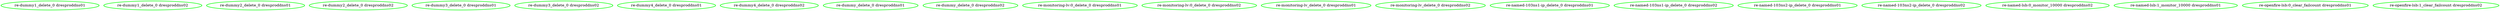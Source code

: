 digraph "g" {
"re-dummy1_delete_0 dresproddns01" [ style=bold color="green" fontcolor="black"]
"re-dummy1_delete_0 dresproddns02" [ style=bold color="green" fontcolor="black"]
"re-dummy2_delete_0 dresproddns01" [ style=bold color="green" fontcolor="black"]
"re-dummy2_delete_0 dresproddns02" [ style=bold color="green" fontcolor="black"]
"re-dummy3_delete_0 dresproddns01" [ style=bold color="green" fontcolor="black"]
"re-dummy3_delete_0 dresproddns02" [ style=bold color="green" fontcolor="black"]
"re-dummy4_delete_0 dresproddns01" [ style=bold color="green" fontcolor="black"]
"re-dummy4_delete_0 dresproddns02" [ style=bold color="green" fontcolor="black"]
"re-dummy_delete_0 dresproddns01" [ style=bold color="green" fontcolor="black"]
"re-dummy_delete_0 dresproddns02" [ style=bold color="green" fontcolor="black"]
"re-monitoring-lv:0_delete_0 dresproddns01" [ style=bold color="green" fontcolor="black"]
"re-monitoring-lv:0_delete_0 dresproddns02" [ style=bold color="green" fontcolor="black"]
"re-monitoring-lv_delete_0 dresproddns01" [ style=bold color="green" fontcolor="black"]
"re-monitoring-lv_delete_0 dresproddns02" [ style=bold color="green" fontcolor="black"]
"re-named-103ns1-ip_delete_0 dresproddns01" [ style=bold color="green" fontcolor="black"]
"re-named-103ns1-ip_delete_0 dresproddns02" [ style=bold color="green" fontcolor="black"]
"re-named-103ns2-ip_delete_0 dresproddns01" [ style=bold color="green" fontcolor="black"]
"re-named-103ns2-ip_delete_0 dresproddns02" [ style=bold color="green" fontcolor="black"]
"re-named-lsb:0_monitor_10000 dresproddns02" [ style=bold color="green" fontcolor="black"]
"re-named-lsb:1_monitor_10000 dresproddns01" [ style=bold color="green" fontcolor="black"]
"re-openfire-lsb:0_clear_failcount dresproddns01" [ style=bold color="green" fontcolor="black"]
"re-openfire-lsb:1_clear_failcount dresproddns02" [ style=bold color="green" fontcolor="black"]
}

